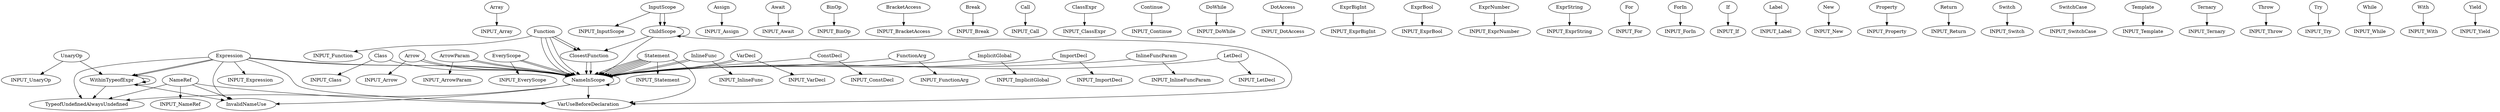 digraph {
    0 [label=Array];
    1 [label=Arrow];
    2 [label=ArrowParam];
    3 [label=Assign];
    4 [label=Await];
    5 [label=BinOp];
    6 [label=BracketAccess];
    7 [label=Break];
    8 [label=Call];
    9 [label=ChildScope];
    10 [label=Class];
    11 [label=ClassExpr];
    12 [label=ClosestFunction];
    13 [label=ConstDecl];
    14 [label=Continue];
    15 [label=DoWhile];
    16 [label=DotAccess];
    17 [label=EveryScope];
    18 [label=ExprBigInt];
    19 [label=ExprBool];
    20 [label=ExprNumber];
    21 [label=ExprString];
    22 [label=Expression];
    23 [label=For];
    24 [label=ForIn];
    25 [label=Function];
    26 [label=FunctionArg];
    27 [label=INPUT_Array];
    28 [label=INPUT_Arrow];
    29 [label=INPUT_ArrowParam];
    30 [label=INPUT_Assign];
    31 [label=INPUT_Await];
    32 [label=INPUT_BinOp];
    33 [label=INPUT_BracketAccess];
    34 [label=INPUT_Break];
    35 [label=INPUT_Call];
    36 [label=INPUT_Class];
    37 [label=INPUT_ClassExpr];
    38 [label=INPUT_ConstDecl];
    39 [label=INPUT_Continue];
    40 [label=INPUT_DoWhile];
    41 [label=INPUT_DotAccess];
    42 [label=INPUT_EveryScope];
    43 [label=INPUT_ExprBigInt];
    44 [label=INPUT_ExprBool];
    45 [label=INPUT_ExprNumber];
    46 [label=INPUT_ExprString];
    47 [label=INPUT_Expression];
    48 [label=INPUT_For];
    49 [label=INPUT_ForIn];
    50 [label=INPUT_Function];
    51 [label=INPUT_FunctionArg];
    52 [label=INPUT_If];
    53 [label=INPUT_ImplicitGlobal];
    54 [label=INPUT_ImportDecl];
    55 [label=INPUT_InlineFunc];
    56 [label=INPUT_InlineFuncParam];
    57 [label=INPUT_InputScope];
    58 [label=INPUT_Label];
    59 [label=INPUT_LetDecl];
    60 [label=INPUT_NameRef];
    61 [label=INPUT_New];
    62 [label=INPUT_Property];
    63 [label=INPUT_Return];
    64 [label=INPUT_Statement];
    65 [label=INPUT_Switch];
    66 [label=INPUT_SwitchCase];
    67 [label=INPUT_Template];
    68 [label=INPUT_Ternary];
    69 [label=INPUT_Throw];
    70 [label=INPUT_Try];
    71 [label=INPUT_UnaryOp];
    72 [label=INPUT_VarDecl];
    73 [label=INPUT_While];
    74 [label=INPUT_With];
    75 [label=INPUT_Yield];
    76 [label=If];
    77 [label=ImplicitGlobal];
    78 [label=ImportDecl];
    79 [label=InlineFunc];
    80 [label=InlineFuncParam];
    81 [label=InputScope];
    82 [label=InvalidNameUse];
    83 [label=Label];
    84 [label=LetDecl];
    85 [label=NameInScope];
    86 [label=NameRef];
    87 [label=New];
    88 [label=Property];
    89 [label=Return];
    90 [label=Statement];
    91 [label=Switch];
    92 [label=SwitchCase];
    93 [label=Template];
    94 [label=Ternary];
    95 [label=Throw];
    96 [label=Try];
    97 [label=TypeofUndefinedAlwaysUndefined];
    98 [label=UnaryOp];
    99 [label=VarDecl];
    100 [label=VarUseBeforeDeclaration];
    101 [label=While];
    102 [label=With];
    103 [label=WithinTypeofExpr];
    104 [label=Yield];
    0 -> 27;
    1 -> 28;
    1 -> 85;
    1 -> 85;
    2 -> 29;
    2 -> 85;
    2 -> 85;
    3 -> 30;
    4 -> 31;
    5 -> 32;
    6 -> 33;
    7 -> 34;
    8 -> 35;
    9 -> 9;
    9 -> 12;
    9 -> 85;
    9 -> 100;
    10 -> 36;
    10 -> 85;
    11 -> 37;
    12 -> 85;
    12 -> 85;
    13 -> 38;
    13 -> 85;
    14 -> 39;
    15 -> 40;
    16 -> 41;
    17 -> 42;
    17 -> 85;
    17 -> 85;
    18 -> 43;
    19 -> 44;
    20 -> 45;
    21 -> 46;
    22 -> 47;
    22 -> 82;
    22 -> 85;
    22 -> 85;
    22 -> 97;
    22 -> 100;
    22 -> 103;
    22 -> 103;
    23 -> 48;
    24 -> 49;
    25 -> 12;
    25 -> 12;
    25 -> 50;
    25 -> 85;
    25 -> 85;
    25 -> 85;
    26 -> 51;
    26 -> 85;
    76 -> 52;
    77 -> 53;
    77 -> 85;
    78 -> 54;
    78 -> 85;
    79 -> 55;
    79 -> 85;
    79 -> 85;
    80 -> 56;
    80 -> 85;
    81 -> 9;
    81 -> 9;
    81 -> 57;
    83 -> 58;
    84 -> 59;
    84 -> 85;
    85 -> 82;
    85 -> 85;
    85 -> 97;
    85 -> 100;
    86 -> 60;
    86 -> 82;
    86 -> 97;
    86 -> 100;
    87 -> 61;
    88 -> 62;
    89 -> 63;
    90 -> 64;
    90 -> 85;
    90 -> 85;
    90 -> 85;
    90 -> 85;
    90 -> 85;
    90 -> 85;
    90 -> 100;
    91 -> 65;
    92 -> 66;
    93 -> 67;
    94 -> 68;
    95 -> 69;
    96 -> 70;
    98 -> 71;
    98 -> 103;
    99 -> 72;
    99 -> 85;
    99 -> 85;
    101 -> 73;
    102 -> 74;
    103 -> 82;
    103 -> 97;
    103 -> 103;
    103 -> 103;
    104 -> 75;
}